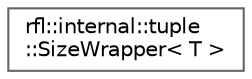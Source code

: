 digraph "类继承关系图"
{
 // LATEX_PDF_SIZE
  bgcolor="transparent";
  edge [fontname=Helvetica,fontsize=10,labelfontname=Helvetica,labelfontsize=10];
  node [fontname=Helvetica,fontsize=10,shape=box,height=0.2,width=0.4];
  rankdir="LR";
  Node0 [id="Node000000",label="rfl::internal::tuple\l::SizeWrapper\< T \>",height=0.2,width=0.4,color="grey40", fillcolor="white", style="filled",URL="$structrfl_1_1internal_1_1tuple_1_1_size_wrapper.html",tooltip=" "];
}
